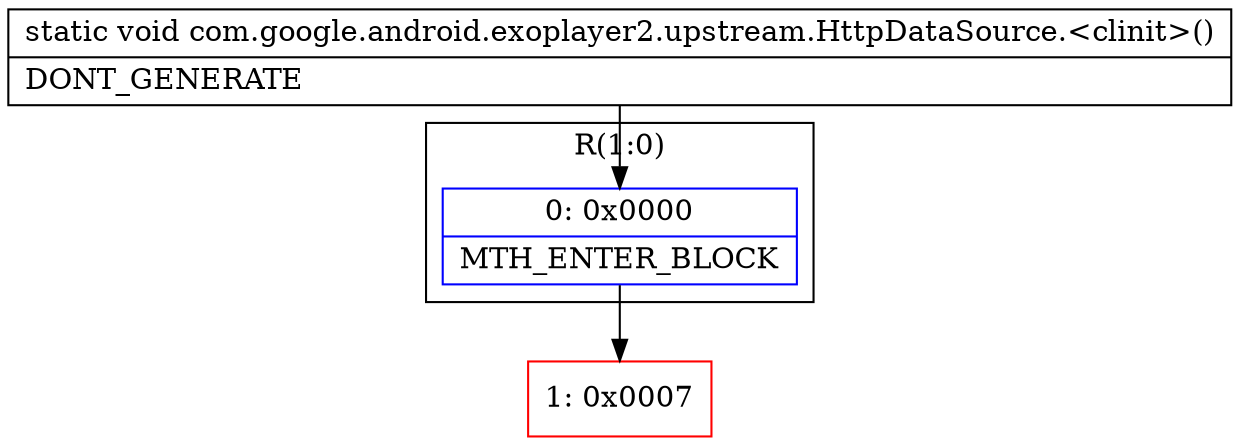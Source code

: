 digraph "CFG forcom.google.android.exoplayer2.upstream.HttpDataSource.\<clinit\>()V" {
subgraph cluster_Region_613829491 {
label = "R(1:0)";
node [shape=record,color=blue];
Node_0 [shape=record,label="{0\:\ 0x0000|MTH_ENTER_BLOCK\l}"];
}
Node_1 [shape=record,color=red,label="{1\:\ 0x0007}"];
MethodNode[shape=record,label="{static void com.google.android.exoplayer2.upstream.HttpDataSource.\<clinit\>()  | DONT_GENERATE\l}"];
MethodNode -> Node_0;
Node_0 -> Node_1;
}


